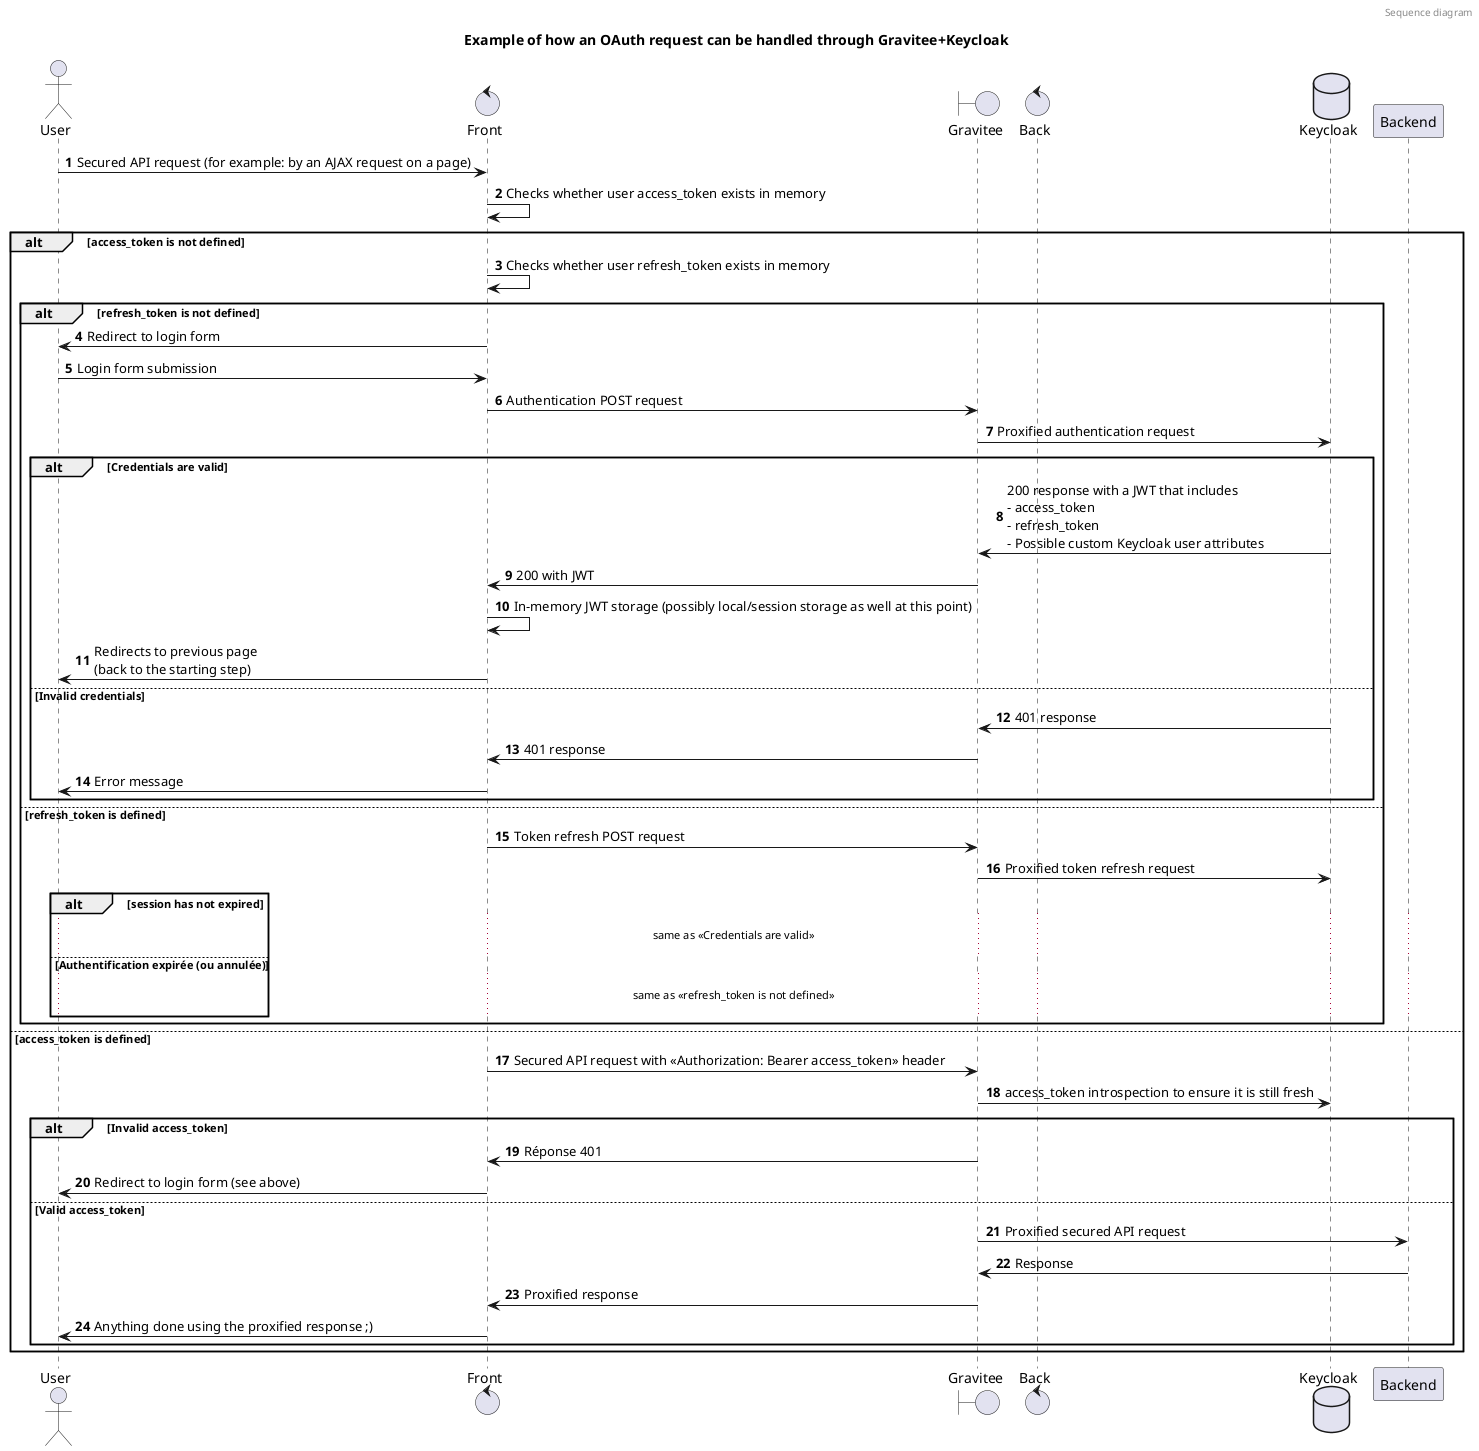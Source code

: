 @startuml

autonumber

header Sequence diagram

actor User
control Front
boundary Gravitee
control Back
database Keycloak

title Example of how an OAuth request can be handled through Gravitee+Keycloak

User -> Front : Secured API request (for example: by an AJAX request on a page)
Front -> Front : Checks whether user access_token exists in memory

alt access_token is not defined
  Front -> Front : Checks whether user refresh_token exists in memory
  alt refresh_token is not defined
    Front -> User : Redirect to login form
    User -> Front : Login form submission
    Front -> Gravitee : Authentication POST request
    Gravitee -> Keycloak : Proxified authentication request
    alt Credentials are valid
      Keycloak -> Gravitee : 200 response with a JWT that includes\n- access_token\n- refresh_token\n- Possible custom Keycloak user attributes
			Gravitee -> Front  : 200 with JWT
      Front -> Front : In-memory JWT storage (possibly local/session storage as well at this point)
      Front -> User : Redirects to previous page\n(back to the starting step)
    else Invalid credentials
      Keycloak -> Gravitee : 401 response
      Gravitee -> Front : 401 response
      Front -> User : Error message
		end

  else refresh_token is defined
    Front -> Gravitee : Token refresh POST request
    Gravitee -> Keycloak : Proxified token refresh request
    alt session has not expired
      ... same as «Credentials are valid» ...
		else Authentification expirée (ou annulée)
      ... same as «refresh_token is not defined» ...
		end
	end
else access_token is defined
  Front -> Gravitee : Secured API request with «Authorization: Bearer access_token» header
  Gravitee -> Keycloak : access_token introspection to ensure it is still fresh
  alt Invalid access_token
		Gravitee -> Front: Réponse 401
    Front -> User : Redirect to login form (see above)
	else Valid access_token
    Gravitee -> Backend : Proxified secured API request
    Backend -> Gravitee : Response
    Gravitee -> Front : Proxified response
    Front -> User : Anything done using the proxified response ;)
	end
end

@enduml
